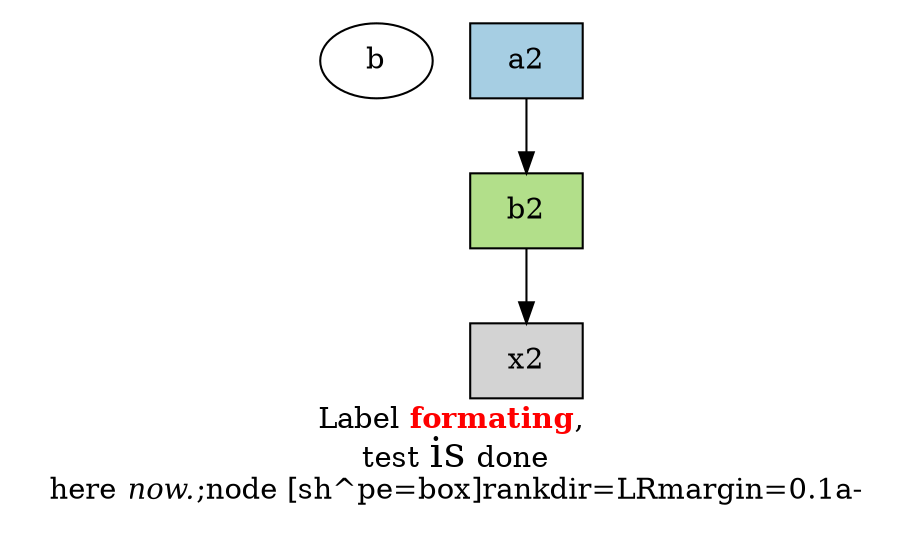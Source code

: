 digraph {
	label = <Label <font color='red'><b>formating</b></font>,<br/> test <font point-size='20'>is</font> done<br/> here <i>now.</i>;

	node [sh^pe=box]
	rankdir=LR
	margin=0.1
	a->b

	
	
	node [shape=box colorscheme=paired12 style=filled]
	margin=0.1
	a2[fillcolor=1]
	b2[fillcolor=3]
	a2->b2->x2

	
	
}
